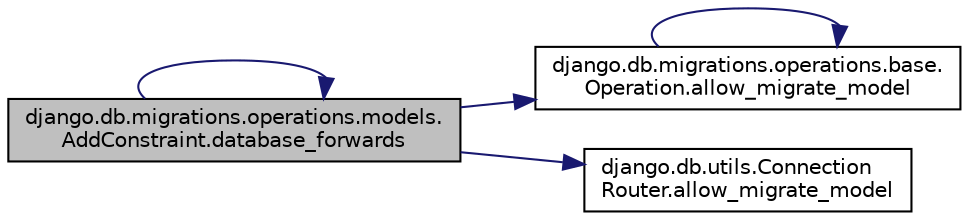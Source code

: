 digraph "django.db.migrations.operations.models.AddConstraint.database_forwards"
{
 // LATEX_PDF_SIZE
  edge [fontname="Helvetica",fontsize="10",labelfontname="Helvetica",labelfontsize="10"];
  node [fontname="Helvetica",fontsize="10",shape=record];
  rankdir="LR";
  Node1 [label="django.db.migrations.operations.models.\lAddConstraint.database_forwards",height=0.2,width=0.4,color="black", fillcolor="grey75", style="filled", fontcolor="black",tooltip=" "];
  Node1 -> Node2 [color="midnightblue",fontsize="10",style="solid",fontname="Helvetica"];
  Node2 [label="django.db.migrations.operations.base.\lOperation.allow_migrate_model",height=0.2,width=0.4,color="black", fillcolor="white", style="filled",URL="$d8/d4e/classdjango_1_1db_1_1migrations_1_1operations_1_1base_1_1_operation.html#a931262a66f72514a6c3e5abcb877f163",tooltip=" "];
  Node2 -> Node2 [color="midnightblue",fontsize="10",style="solid",fontname="Helvetica"];
  Node1 -> Node3 [color="midnightblue",fontsize="10",style="solid",fontname="Helvetica"];
  Node3 [label="django.db.utils.Connection\lRouter.allow_migrate_model",height=0.2,width=0.4,color="black", fillcolor="white", style="filled",URL="$dc/d1d/classdjango_1_1db_1_1utils_1_1_connection_router.html#a617a3947863c1ab69490c43a3c24bf5f",tooltip=" "];
  Node1 -> Node1 [color="midnightblue",fontsize="10",style="solid",fontname="Helvetica"];
}
